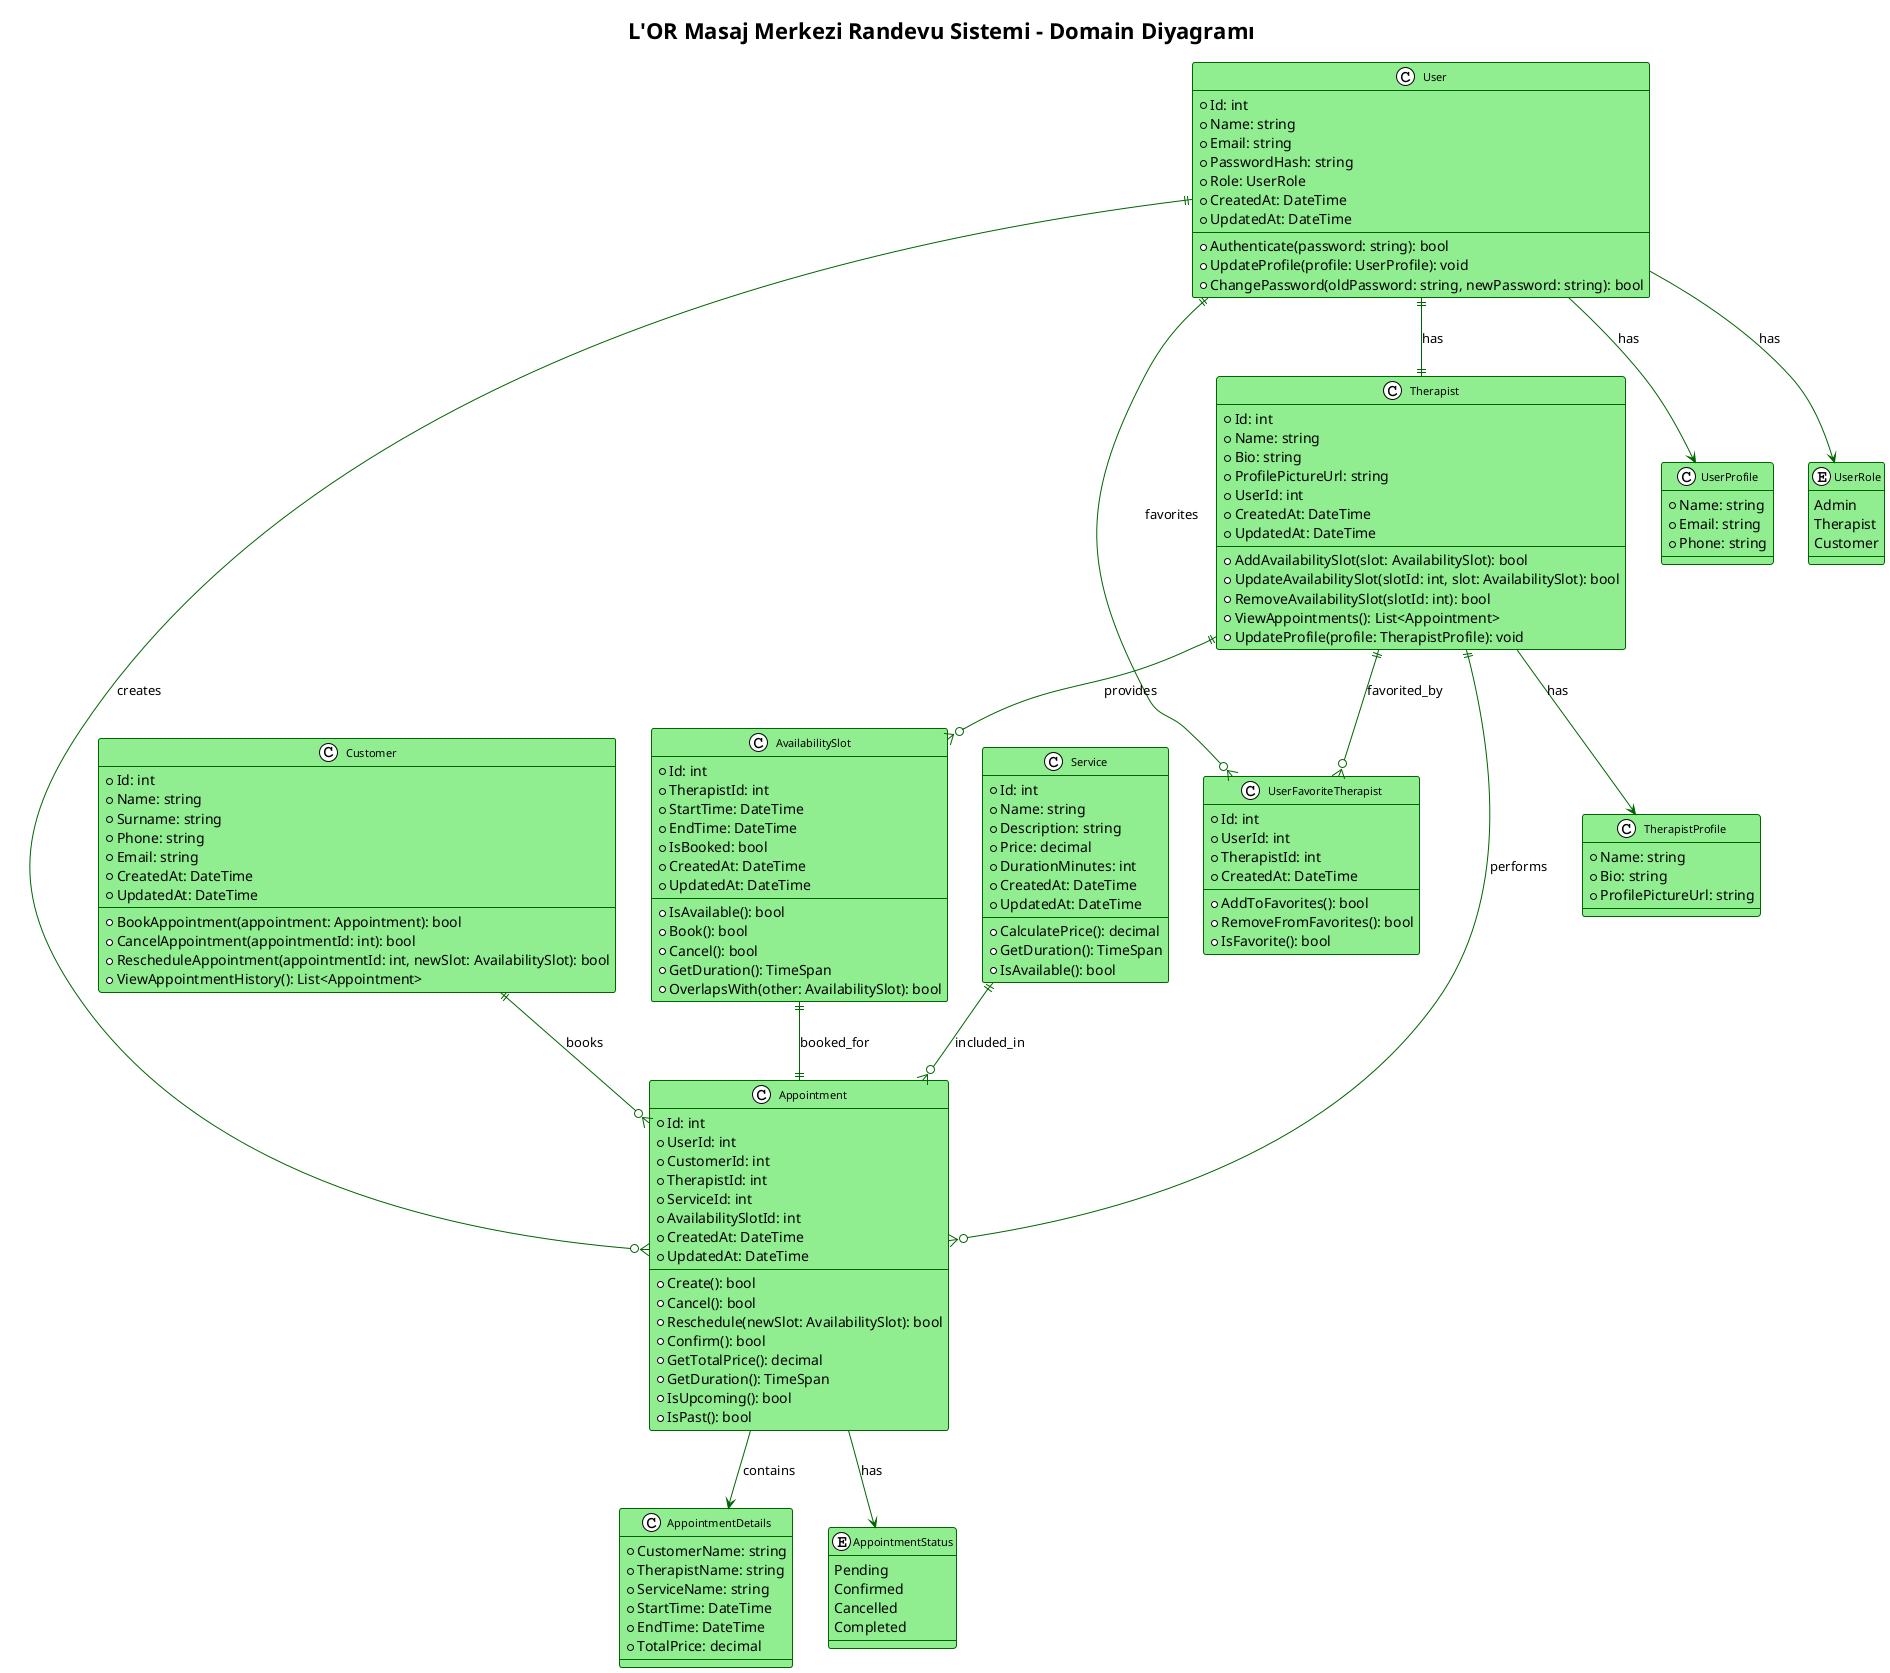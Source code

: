 @startuml LOR_Masaj_Merkezi_DomainDiagram

!theme plain
skinparam class {
    BackgroundColor LightGreen
    BorderColor DarkGreen
    ArrowColor DarkGreen
    FontSize 11
}

title L'OR Masaj Merkezi Randevu Sistemi - Domain Diyagramı

' Ana Domain Entity'ler
class User {
    +Id: int
    +Name: string
    +Email: string
    +PasswordHash: string
    +Role: UserRole
    +CreatedAt: DateTime
    +UpdatedAt: DateTime
    --
    +Authenticate(password: string): bool
    +UpdateProfile(profile: UserProfile): void
    +ChangePassword(oldPassword: string, newPassword: string): bool
}

class Customer {
    +Id: int
    +Name: string
    +Surname: string
    +Phone: string
    +Email: string
    +CreatedAt: DateTime
    +UpdatedAt: DateTime
    --
    +BookAppointment(appointment: Appointment): bool
    +CancelAppointment(appointmentId: int): bool
    +RescheduleAppointment(appointmentId: int, newSlot: AvailabilitySlot): bool
    +ViewAppointmentHistory(): List<Appointment>
}

class Therapist {
    +Id: int
    +Name: string
    +Bio: string
    +ProfilePictureUrl: string
    +UserId: int
    +CreatedAt: DateTime
    +UpdatedAt: DateTime
    --
    +AddAvailabilitySlot(slot: AvailabilitySlot): bool
    +UpdateAvailabilitySlot(slotId: int, slot: AvailabilitySlot): bool
    +RemoveAvailabilitySlot(slotId: int): bool
    +ViewAppointments(): List<Appointment>
    +UpdateProfile(profile: TherapistProfile): void
}

class Service {
    +Id: int
    +Name: string
    +Description: string
    +Price: decimal
    +DurationMinutes: int
    +CreatedAt: DateTime
    +UpdatedAt: DateTime
    --
    +CalculatePrice(): decimal
    +GetDuration(): TimeSpan
    +IsAvailable(): bool
}

class AvailabilitySlot {
    +Id: int
    +TherapistId: int
    +StartTime: DateTime
    +EndTime: DateTime
    +IsBooked: bool
    +CreatedAt: DateTime
    +UpdatedAt: DateTime
    --
    +IsAvailable(): bool
    +Book(): bool
    +Cancel(): bool
    +GetDuration(): TimeSpan
    +OverlapsWith(other: AvailabilitySlot): bool
}

class Appointment {
    +Id: int
    +UserId: int
    +CustomerId: int
    +TherapistId: int
    +ServiceId: int
    +AvailabilitySlotId: int
    +CreatedAt: DateTime
    +UpdatedAt: DateTime
    --
    +Create(): bool
    +Cancel(): bool
    +Reschedule(newSlot: AvailabilitySlot): bool
    +Confirm(): bool
    +GetTotalPrice(): decimal
    +GetDuration(): TimeSpan
    +IsUpcoming(): bool
    +IsPast(): bool
}

class UserFavoriteTherapist {
    +Id: int
    +UserId: int
    +TherapistId: int
    +CreatedAt: DateTime
    --
    +AddToFavorites(): bool
    +RemoveFromFavorites(): bool
    +IsFavorite(): bool
}

' Value Objects
class UserProfile {
    +Name: string
    +Email: string
    +Phone: string
}

class TherapistProfile {
    +Name: string
    +Bio: string
    +ProfilePictureUrl: string
}

class AppointmentDetails {
    +CustomerName: string
    +TherapistName: string
    +ServiceName: string
    +StartTime: DateTime
    +EndTime: DateTime
    +TotalPrice: decimal
}

' Enum'lar
enum UserRole {
    Admin
    Therapist
    Customer
}

enum AppointmentStatus {
    Pending
    Confirmed
    Cancelled
    Completed
}

' İlişkiler
User ||--o{ Appointment : "creates"
User ||--o{ UserFavoriteTherapist : "favorites"
User ||--|| Therapist : "has"

Customer ||--o{ Appointment : "books"

Therapist ||--o{ AvailabilitySlot : "provides"
Therapist ||--o{ Appointment : "performs"
Therapist ||--o{ UserFavoriteTherapist : "favorited_by"

Service ||--o{ Appointment : "included_in"

AvailabilitySlot ||--|| Appointment : "booked_for"

' Value Object İlişkileri
User --> UserProfile : "has"
Therapist --> TherapistProfile : "has"
Appointment --> AppointmentDetails : "contains"

' Enum İlişkileri
User --> UserRole : "has"
Appointment --> AppointmentStatus : "has"

@enduml
